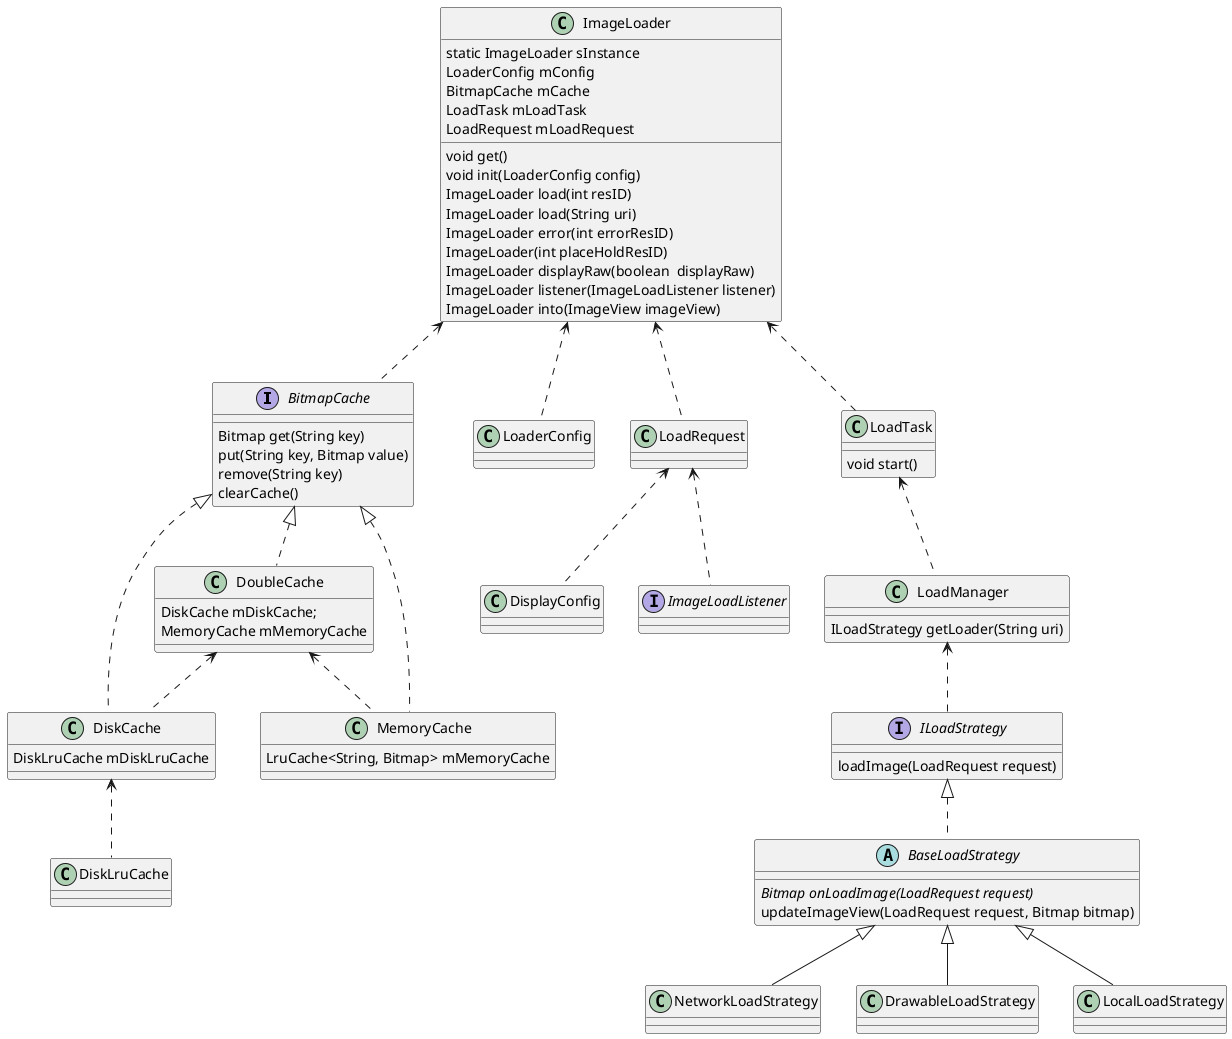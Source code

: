 @startuml

interface BitmapCache
class DiskCache
class DiskLruCache
class DoubleCache
class MemoryCache

class LoaderConfig
class DisplayConfig

interface ImageLoadListener

interface ILoadStrategy
abstract BaseLoadStrategy
class NetworkLoadStrategy
class DrawableLoadStrategy
class LocalLoadStrategy
class LoadManager

class LoadRequest
class LoadTask

class ImageLoader

BitmapCache <|.. DiskCache
BitmapCache <|.. DoubleCache
BitmapCache <|.. MemoryCache

ILoadStrategy <|.. BaseLoadStrategy
BaseLoadStrategy <|-- NetworkLoadStrategy
BaseLoadStrategy <|-- DrawableLoadStrategy
BaseLoadStrategy <|-- LocalLoadStrategy

interface BitmapCache {
Bitmap get(String key)
put(String key, Bitmap value)
remove(String key)
clearCache()
}

interface ILoadStrategy {
loadImage(LoadRequest request)
}

abstract class BaseLoadStrategy {
{abstract} Bitmap onLoadImage(LoadRequest request)
updateImageView(LoadRequest request, Bitmap bitmap)
}

class DiskCache {
DiskLruCache mDiskLruCache
}

class MemoryCache {
LruCache<String, Bitmap> mMemoryCache
}

DiskCache <.. DiskLruCache
DoubleCache <.. MemoryCache
DoubleCache <.. DiskCache


class ImageLoader {
static ImageLoader sInstance
LoaderConfig mConfig
BitmapCache mCache
LoadTask mLoadTask
LoadRequest mLoadRequest

void get()
void init(LoaderConfig config)
ImageLoader load(int resID)
ImageLoader load(String uri)
ImageLoader error(int errorResID)
ImageLoader(int placeHoldResID)
ImageLoader displayRaw(boolean  displayRaw)
ImageLoader listener(ImageLoadListener listener)
ImageLoader into(ImageView imageView)
}

class LoadTask {
void start()
}

class DoubleCache {
DiskCache mDiskCache;
MemoryCache mMemoryCache
}

ImageLoader <.. LoadTask
ImageLoader <.. LoadRequest
ImageLoader <.. LoaderConfig
ImageLoader <.. BitmapCache

LoadRequest <.. DisplayConfig
LoadRequest <.. ImageLoadListener

class LoadManager {
ILoadStrategy getLoader(String uri)
}

LoadManager <.. ILoadStrategy
LoadTask <.. LoadManager

@enduml